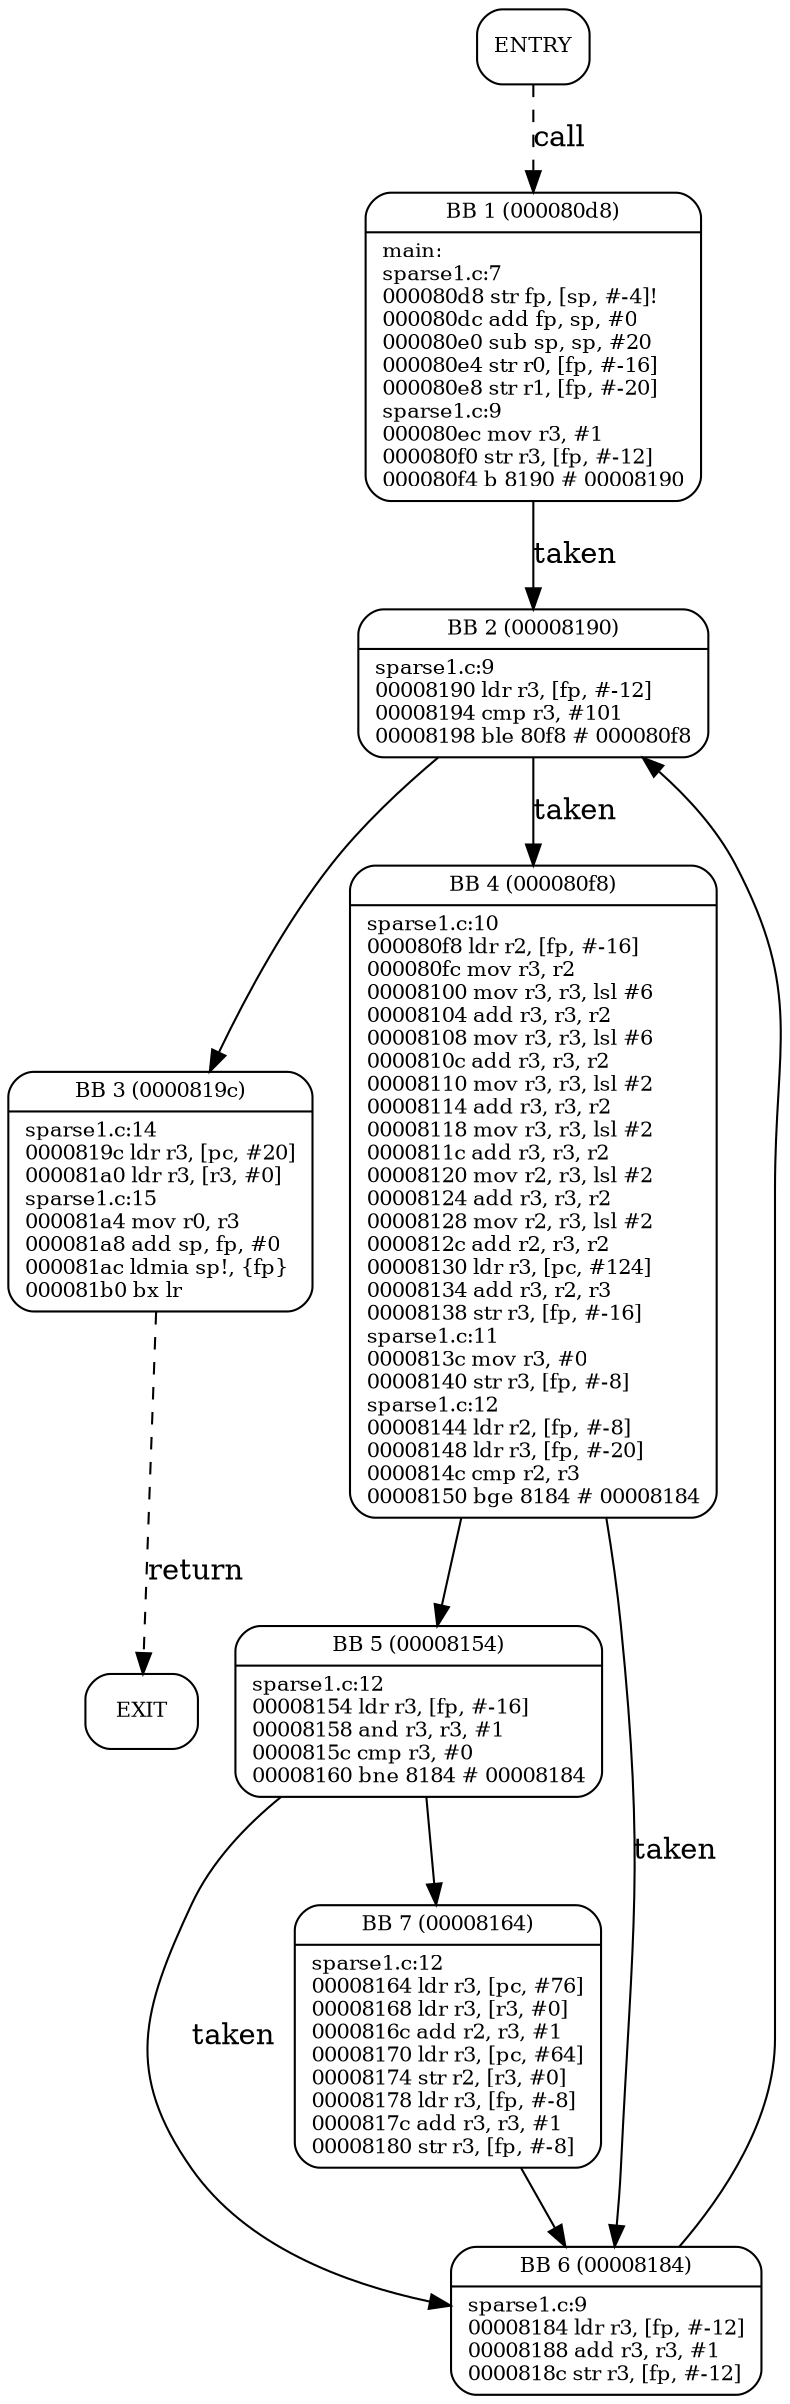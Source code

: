 digraph main{
node [shape=Mrecord, labeljust=l, fontsize=10];
	"0" [label="ENTRY"]
	"0" -> "1" [label="call", style=dashed, weight=2];
	"1" [label="{BB 1 (000080d8) | main:\lsparse1.c:7\l000080d8    str fp, [sp, #-4]!\l000080dc    add fp, sp, #0\l000080e0    sub sp, sp, #20\l000080e4    str r0, [fp, #-16]\l000080e8    str r1, [fp, #-20]\lsparse1.c:9\l000080ec    mov r3, #1\l000080f0    str r3, [fp, #-12]\l000080f4    b 8190    # 00008190\l }"]
	"1" -> "2" [label="taken", weight=3];
	"2" [label="{BB 2 (00008190) | sparse1.c:9\l00008190    ldr r3, [fp, #-12]\l00008194    cmp r3, #101\l00008198    ble 80f8    # 000080f8\l }"]
	"2" -> "3" [weight=4];
	"2" -> "4" [label="taken", weight=3];
	"3" [label="{BB 3 (0000819c) | sparse1.c:14\l0000819c    ldr r3, [pc, #20]\l000081a0    ldr r3, [r3, #0]\lsparse1.c:15\l000081a4    mov r0, r3\l000081a8    add sp, fp, #0\l000081ac    ldmia sp!, \{fp\}\l000081b0    bx lr\l }"]
	"3" -> "8" [label="return", style=dashed, weight=2];
	"4" [label="{BB 4 (000080f8) | sparse1.c:10\l000080f8    ldr r2, [fp, #-16]\l000080fc    mov r3, r2\l00008100    mov r3, r3, lsl #6\l00008104    add r3, r3, r2\l00008108    mov r3, r3, lsl #6\l0000810c    add r3, r3, r2\l00008110    mov r3, r3, lsl #2\l00008114    add r3, r3, r2\l00008118    mov r3, r3, lsl #2\l0000811c    add r3, r3, r2\l00008120    mov r2, r3, lsl #2\l00008124    add r3, r3, r2\l00008128    mov r2, r3, lsl #2\l0000812c    add r2, r3, r2\l00008130    ldr r3, [pc, #124]\l00008134    add r3, r2, r3\l00008138    str r3, [fp, #-16]\lsparse1.c:11\l0000813c    mov r3, #0\l00008140    str r3, [fp, #-8]\lsparse1.c:12\l00008144    ldr r2, [fp, #-8]\l00008148    ldr r3, [fp, #-20]\l0000814c    cmp r2, r3\l00008150    bge 8184    # 00008184\l }"]
	"4" -> "5" [weight=4];
	"4" -> "6" [label="taken", weight=3];
	"5" [label="{BB 5 (00008154) | sparse1.c:12\l00008154    ldr r3, [fp, #-16]\l00008158    and r3, r3, #1\l0000815c    cmp r3, #0\l00008160    bne 8184    # 00008184\l }"]
	"5" -> "7" [weight=4];
	"5" -> "6" [label="taken", weight=3];
	"6" [label="{BB 6 (00008184) | sparse1.c:9\l00008184    ldr r3, [fp, #-12]\l00008188    add r3, r3, #1\l0000818c    str r3, [fp, #-12]\l }"]
	"6" -> "2" [weight=4];
	"7" [label="{BB 7 (00008164) | sparse1.c:12\l00008164    ldr r3, [pc, #76]\l00008168    ldr r3, [r3, #0]\l0000816c    add r2, r3, #1\l00008170    ldr r3, [pc, #64]\l00008174    str r2, [r3, #0]\l00008178    ldr r3, [fp, #-8]\l0000817c    add r3, r3, #1\l00008180    str r3, [fp, #-8]\l }"]
	"7" -> "6" [weight=4];
	"8" [label="EXIT"]
}
